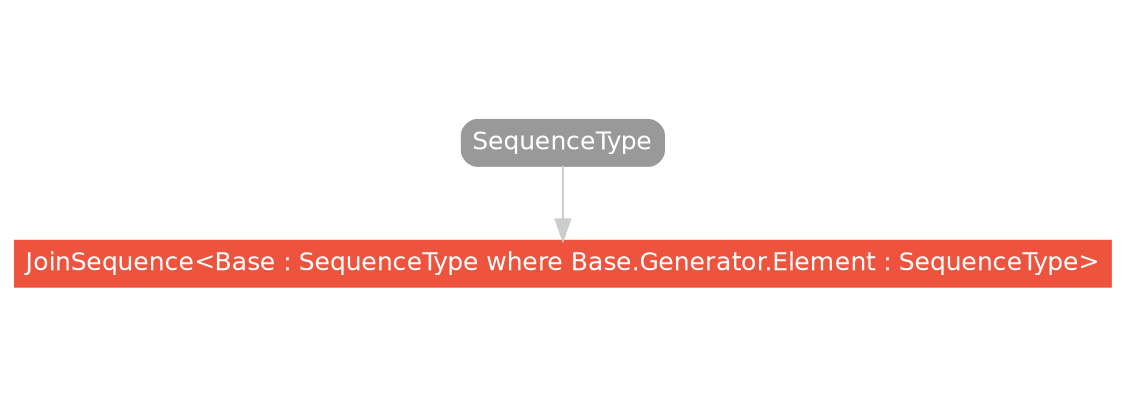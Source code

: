 strict digraph "JoinSequence<Base : SequenceType where Base.Generator.Element : SequenceType> - Type Hierarchy - SwiftDoc.org" {
    pad="0.1,0.8"
    node [shape=box, style="filled,rounded", color="#999999", fillcolor="#999999", fontcolor=white, fontname=Helvetica, fontnames="Helvetica,sansserif", fontsize=12, margin="0.07,0.05", height="0.3"]
    edge [color="#cccccc"]
    "JoinSequence<Base : SequenceType where Base.Generator.Element : SequenceType>" [URL="/type/JoinSequence/", style="filled", fillcolor="#ee543d", color="#ee543d"]
    "SequenceType" [URL="/protocol/SequenceType/hierarchy/"]    "SequenceType" -> "JoinSequence<Base : SequenceType where Base.Generator.Element : SequenceType>"
    subgraph Types {
        rank = max; "JoinSequence<Base : SequenceType where Base.Generator.Element : SequenceType>";
    }
}